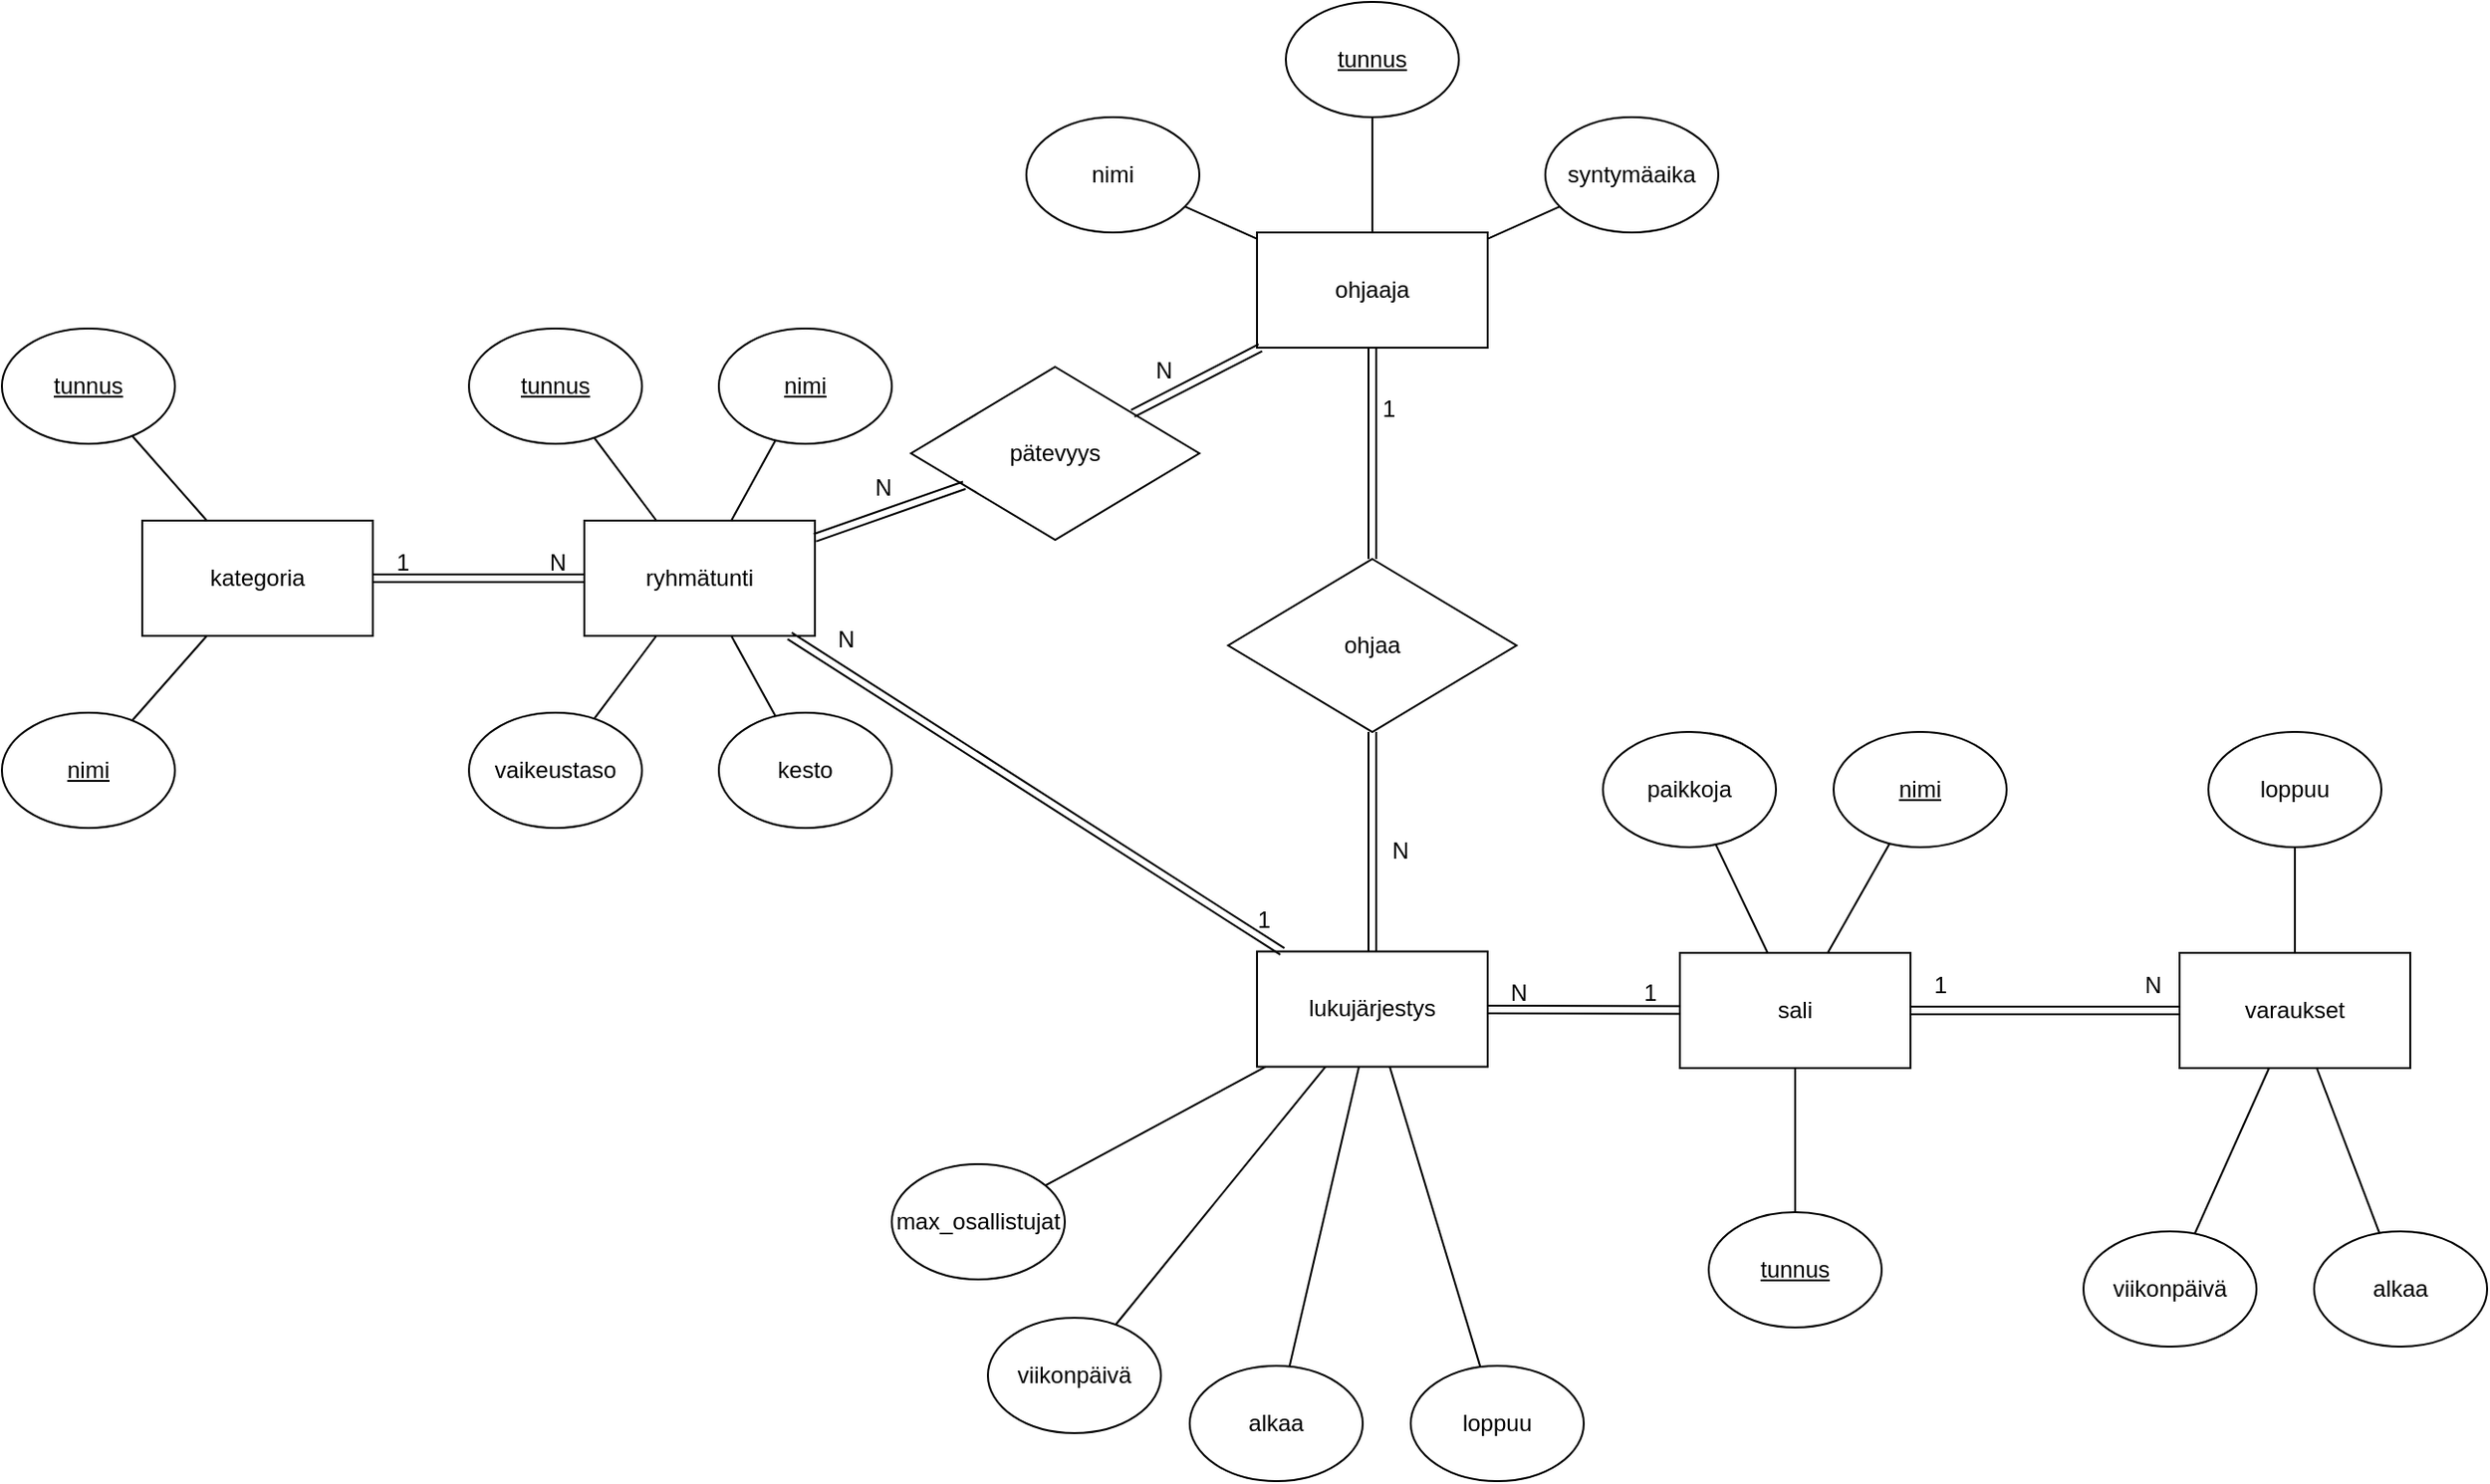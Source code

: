 <mxfile version="21.8.1" type="github">
  <diagram name="Page-1" id="rCQEHk5AixNXXwSne6Aq">
    <mxGraphModel dx="1658" dy="2015" grid="1" gridSize="10" guides="1" tooltips="1" connect="1" arrows="1" fold="1" page="1" pageScale="1" pageWidth="827" pageHeight="1169" math="0" shadow="0">
      <root>
        <mxCell id="0" />
        <mxCell id="1" parent="0" />
        <mxCell id="_bvSd32ubLVk9DA3Oi3Z-1" value="ryhmätunti" style="rounded=0;whiteSpace=wrap;html=1;" vertex="1" parent="1">
          <mxGeometry x="-200" y="250" width="120" height="60" as="geometry" />
        </mxCell>
        <mxCell id="_bvSd32ubLVk9DA3Oi3Z-2" value="kategoria" style="rounded=0;whiteSpace=wrap;html=1;" vertex="1" parent="1">
          <mxGeometry x="-430" y="250" width="120" height="60" as="geometry" />
        </mxCell>
        <mxCell id="_bvSd32ubLVk9DA3Oi3Z-3" value="ohjaaja" style="rounded=0;whiteSpace=wrap;html=1;" vertex="1" parent="1">
          <mxGeometry x="150" y="100" width="120" height="60" as="geometry" />
        </mxCell>
        <mxCell id="_bvSd32ubLVk9DA3Oi3Z-4" value="lukujärjestys" style="rounded=0;whiteSpace=wrap;html=1;" vertex="1" parent="1">
          <mxGeometry x="150" y="474.29" width="120" height="60" as="geometry" />
        </mxCell>
        <mxCell id="_bvSd32ubLVk9DA3Oi3Z-5" value="sali" style="rounded=0;whiteSpace=wrap;html=1;" vertex="1" parent="1">
          <mxGeometry x="370" y="475" width="120" height="60" as="geometry" />
        </mxCell>
        <mxCell id="_bvSd32ubLVk9DA3Oi3Z-6" value="&lt;u&gt;tunnus&lt;/u&gt;" style="ellipse;whiteSpace=wrap;html=1;" vertex="1" parent="1">
          <mxGeometry x="-260" y="150" width="90" height="60" as="geometry" />
        </mxCell>
        <mxCell id="_bvSd32ubLVk9DA3Oi3Z-7" value="&lt;u&gt;nimi&lt;/u&gt;" style="ellipse;whiteSpace=wrap;html=1;" vertex="1" parent="1">
          <mxGeometry x="-130" y="150" width="90" height="60" as="geometry" />
        </mxCell>
        <mxCell id="_bvSd32ubLVk9DA3Oi3Z-8" value="kesto" style="ellipse;whiteSpace=wrap;html=1;" vertex="1" parent="1">
          <mxGeometry x="-130" y="350" width="90" height="60" as="geometry" />
        </mxCell>
        <mxCell id="_bvSd32ubLVk9DA3Oi3Z-9" value="vaikeustaso" style="ellipse;whiteSpace=wrap;html=1;" vertex="1" parent="1">
          <mxGeometry x="-260" y="350" width="90" height="60" as="geometry" />
        </mxCell>
        <mxCell id="_bvSd32ubLVk9DA3Oi3Z-10" value="" style="endArrow=none;html=1;rounded=0;" edge="1" parent="1" source="_bvSd32ubLVk9DA3Oi3Z-9" target="_bvSd32ubLVk9DA3Oi3Z-1">
          <mxGeometry width="50" height="50" relative="1" as="geometry">
            <mxPoint x="-120" y="400" as="sourcePoint" />
            <mxPoint x="-70" y="350" as="targetPoint" />
          </mxGeometry>
        </mxCell>
        <mxCell id="_bvSd32ubLVk9DA3Oi3Z-11" value="" style="endArrow=none;html=1;rounded=0;" edge="1" parent="1" source="_bvSd32ubLVk9DA3Oi3Z-8" target="_bvSd32ubLVk9DA3Oi3Z-1">
          <mxGeometry width="50" height="50" relative="1" as="geometry">
            <mxPoint x="130" y="430" as="sourcePoint" />
            <mxPoint x="180" y="380" as="targetPoint" />
          </mxGeometry>
        </mxCell>
        <mxCell id="_bvSd32ubLVk9DA3Oi3Z-12" value="" style="endArrow=none;html=1;rounded=0;" edge="1" parent="1" source="_bvSd32ubLVk9DA3Oi3Z-6" target="_bvSd32ubLVk9DA3Oi3Z-1">
          <mxGeometry width="50" height="50" relative="1" as="geometry">
            <mxPoint x="130" y="430" as="sourcePoint" />
            <mxPoint x="180" y="380" as="targetPoint" />
          </mxGeometry>
        </mxCell>
        <mxCell id="_bvSd32ubLVk9DA3Oi3Z-13" value="" style="endArrow=none;html=1;rounded=0;" edge="1" parent="1" source="_bvSd32ubLVk9DA3Oi3Z-1" target="_bvSd32ubLVk9DA3Oi3Z-7">
          <mxGeometry width="50" height="50" relative="1" as="geometry">
            <mxPoint x="130" y="430" as="sourcePoint" />
            <mxPoint x="180" y="380" as="targetPoint" />
          </mxGeometry>
        </mxCell>
        <mxCell id="_bvSd32ubLVk9DA3Oi3Z-14" value="&lt;u&gt;nimi&lt;/u&gt;" style="ellipse;whiteSpace=wrap;html=1;" vertex="1" parent="1">
          <mxGeometry x="-503" y="350" width="90" height="60" as="geometry" />
        </mxCell>
        <mxCell id="_bvSd32ubLVk9DA3Oi3Z-15" value="&lt;u&gt;tunnus&lt;/u&gt;" style="ellipse;whiteSpace=wrap;html=1;" vertex="1" parent="1">
          <mxGeometry x="-503" y="150" width="90" height="60" as="geometry" />
        </mxCell>
        <mxCell id="_bvSd32ubLVk9DA3Oi3Z-16" value="" style="endArrow=none;html=1;rounded=0;" edge="1" parent="1" source="_bvSd32ubLVk9DA3Oi3Z-14" target="_bvSd32ubLVk9DA3Oi3Z-2">
          <mxGeometry width="50" height="50" relative="1" as="geometry">
            <mxPoint x="-340" y="430" as="sourcePoint" />
            <mxPoint x="-290" y="380" as="targetPoint" />
          </mxGeometry>
        </mxCell>
        <mxCell id="_bvSd32ubLVk9DA3Oi3Z-17" value="" style="endArrow=none;html=1;rounded=0;" edge="1" parent="1" source="_bvSd32ubLVk9DA3Oi3Z-2" target="_bvSd32ubLVk9DA3Oi3Z-15">
          <mxGeometry width="50" height="50" relative="1" as="geometry">
            <mxPoint x="-340" y="430" as="sourcePoint" />
            <mxPoint x="-290" y="380" as="targetPoint" />
          </mxGeometry>
        </mxCell>
        <mxCell id="_bvSd32ubLVk9DA3Oi3Z-18" value="nimi" style="ellipse;whiteSpace=wrap;html=1;" vertex="1" parent="1">
          <mxGeometry x="30" y="40" width="90" height="60" as="geometry" />
        </mxCell>
        <mxCell id="_bvSd32ubLVk9DA3Oi3Z-19" value="&lt;u&gt;tunnus&lt;/u&gt;" style="ellipse;whiteSpace=wrap;html=1;" vertex="1" parent="1">
          <mxGeometry x="165" y="-20" width="90" height="60" as="geometry" />
        </mxCell>
        <mxCell id="_bvSd32ubLVk9DA3Oi3Z-20" value="" style="endArrow=none;html=1;rounded=0;" edge="1" parent="1" source="_bvSd32ubLVk9DA3Oi3Z-19" target="_bvSd32ubLVk9DA3Oi3Z-3">
          <mxGeometry width="50" height="50" relative="1" as="geometry">
            <mxPoint x="465" as="sourcePoint" />
            <mxPoint x="515" y="-50" as="targetPoint" />
          </mxGeometry>
        </mxCell>
        <mxCell id="_bvSd32ubLVk9DA3Oi3Z-21" value="" style="endArrow=none;html=1;rounded=0;" edge="1" parent="1" source="_bvSd32ubLVk9DA3Oi3Z-18" target="_bvSd32ubLVk9DA3Oi3Z-3">
          <mxGeometry width="50" height="50" relative="1" as="geometry">
            <mxPoint x="465" as="sourcePoint" />
            <mxPoint x="515" y="-50" as="targetPoint" />
          </mxGeometry>
        </mxCell>
        <mxCell id="_bvSd32ubLVk9DA3Oi3Z-22" value="syntymäaika" style="ellipse;whiteSpace=wrap;html=1;" vertex="1" parent="1">
          <mxGeometry x="300" y="40" width="90" height="60" as="geometry" />
        </mxCell>
        <mxCell id="_bvSd32ubLVk9DA3Oi3Z-23" value="" style="endArrow=none;html=1;rounded=0;" edge="1" parent="1" source="_bvSd32ubLVk9DA3Oi3Z-22" target="_bvSd32ubLVk9DA3Oi3Z-3">
          <mxGeometry width="50" height="50" relative="1" as="geometry">
            <mxPoint x="465" as="sourcePoint" />
            <mxPoint x="515" y="-50" as="targetPoint" />
          </mxGeometry>
        </mxCell>
        <mxCell id="_bvSd32ubLVk9DA3Oi3Z-32" value="pätevyys" style="rhombus;whiteSpace=wrap;html=1;" vertex="1" parent="1">
          <mxGeometry x="-30" y="170" width="150" height="90" as="geometry" />
        </mxCell>
        <mxCell id="_bvSd32ubLVk9DA3Oi3Z-34" value="viikonpäivä" style="ellipse;whiteSpace=wrap;html=1;" vertex="1" parent="1">
          <mxGeometry x="10" y="665" width="90" height="60" as="geometry" />
        </mxCell>
        <mxCell id="_bvSd32ubLVk9DA3Oi3Z-35" value="alkaa" style="ellipse;whiteSpace=wrap;html=1;" vertex="1" parent="1">
          <mxGeometry x="115" y="690" width="90" height="60" as="geometry" />
        </mxCell>
        <mxCell id="_bvSd32ubLVk9DA3Oi3Z-36" value="loppuu" style="ellipse;whiteSpace=wrap;html=1;" vertex="1" parent="1">
          <mxGeometry x="230" y="690" width="90" height="60" as="geometry" />
        </mxCell>
        <mxCell id="_bvSd32ubLVk9DA3Oi3Z-37" value="" style="endArrow=none;html=1;rounded=0;" edge="1" parent="1" source="_bvSd32ubLVk9DA3Oi3Z-35" target="_bvSd32ubLVk9DA3Oi3Z-4">
          <mxGeometry width="50" height="50" relative="1" as="geometry">
            <mxPoint x="139" y="524.29" as="sourcePoint" />
            <mxPoint x="189" y="474.29" as="targetPoint" />
          </mxGeometry>
        </mxCell>
        <mxCell id="_bvSd32ubLVk9DA3Oi3Z-38" value="" style="endArrow=none;html=1;rounded=0;" edge="1" parent="1" source="_bvSd32ubLVk9DA3Oi3Z-36" target="_bvSd32ubLVk9DA3Oi3Z-4">
          <mxGeometry width="50" height="50" relative="1" as="geometry">
            <mxPoint x="189" y="524.29" as="sourcePoint" />
            <mxPoint x="239" y="474.29" as="targetPoint" />
          </mxGeometry>
        </mxCell>
        <mxCell id="_bvSd32ubLVk9DA3Oi3Z-39" value="" style="endArrow=none;html=1;rounded=0;" edge="1" parent="1" source="_bvSd32ubLVk9DA3Oi3Z-34" target="_bvSd32ubLVk9DA3Oi3Z-4">
          <mxGeometry width="50" height="50" relative="1" as="geometry">
            <mxPoint x="189" y="524.29" as="sourcePoint" />
            <mxPoint x="239" y="474.29" as="targetPoint" />
          </mxGeometry>
        </mxCell>
        <mxCell id="_bvSd32ubLVk9DA3Oi3Z-40" value="max_osallistujat" style="ellipse;whiteSpace=wrap;html=1;" vertex="1" parent="1">
          <mxGeometry x="-40" y="585" width="90" height="60" as="geometry" />
        </mxCell>
        <mxCell id="_bvSd32ubLVk9DA3Oi3Z-41" value="" style="endArrow=none;html=1;rounded=0;" edge="1" parent="1" source="_bvSd32ubLVk9DA3Oi3Z-40" target="_bvSd32ubLVk9DA3Oi3Z-4">
          <mxGeometry width="50" height="50" relative="1" as="geometry">
            <mxPoint x="29" y="624.29" as="sourcePoint" />
            <mxPoint x="79" y="574.29" as="targetPoint" />
          </mxGeometry>
        </mxCell>
        <mxCell id="_bvSd32ubLVk9DA3Oi3Z-42" value="&lt;u&gt;nimi&lt;/u&gt;" style="ellipse;whiteSpace=wrap;html=1;" vertex="1" parent="1">
          <mxGeometry x="450" y="360" width="90" height="60" as="geometry" />
        </mxCell>
        <mxCell id="_bvSd32ubLVk9DA3Oi3Z-43" value="&lt;u&gt;tunnus&lt;/u&gt;" style="ellipse;whiteSpace=wrap;html=1;" vertex="1" parent="1">
          <mxGeometry x="385" y="610" width="90" height="60" as="geometry" />
        </mxCell>
        <mxCell id="_bvSd32ubLVk9DA3Oi3Z-44" value="" style="endArrow=none;html=1;rounded=0;" edge="1" parent="1" source="_bvSd32ubLVk9DA3Oi3Z-5" target="_bvSd32ubLVk9DA3Oi3Z-43">
          <mxGeometry width="50" height="50" relative="1" as="geometry">
            <mxPoint x="510" y="525" as="sourcePoint" />
            <mxPoint x="560" y="475" as="targetPoint" />
          </mxGeometry>
        </mxCell>
        <mxCell id="_bvSd32ubLVk9DA3Oi3Z-45" value="" style="endArrow=none;html=1;rounded=0;" edge="1" parent="1" source="_bvSd32ubLVk9DA3Oi3Z-5" target="_bvSd32ubLVk9DA3Oi3Z-42">
          <mxGeometry width="50" height="50" relative="1" as="geometry">
            <mxPoint x="510" y="525" as="sourcePoint" />
            <mxPoint x="560" y="475" as="targetPoint" />
          </mxGeometry>
        </mxCell>
        <mxCell id="_bvSd32ubLVk9DA3Oi3Z-48" value="" style="endArrow=none;html=1;rounded=0;" edge="1" parent="1" source="_bvSd32ubLVk9DA3Oi3Z-5" target="_bvSd32ubLVk9DA3Oi3Z-47">
          <mxGeometry width="50" height="50" relative="1" as="geometry">
            <mxPoint x="500" y="555" as="sourcePoint" />
            <mxPoint x="550" y="605" as="targetPoint" />
          </mxGeometry>
        </mxCell>
        <mxCell id="_bvSd32ubLVk9DA3Oi3Z-47" value="paikkoja" style="ellipse;whiteSpace=wrap;html=1;" vertex="1" parent="1">
          <mxGeometry x="330" y="360" width="90" height="60" as="geometry" />
        </mxCell>
        <mxCell id="_bvSd32ubLVk9DA3Oi3Z-55" value="" style="shape=link;html=1;rounded=0;" edge="1" parent="1" source="_bvSd32ubLVk9DA3Oi3Z-2" target="_bvSd32ubLVk9DA3Oi3Z-1">
          <mxGeometry relative="1" as="geometry">
            <mxPoint x="-280" y="270" as="sourcePoint" />
            <mxPoint x="-120" y="270" as="targetPoint" />
          </mxGeometry>
        </mxCell>
        <mxCell id="_bvSd32ubLVk9DA3Oi3Z-56" value="N" style="resizable=0;html=1;whiteSpace=wrap;align=left;verticalAlign=bottom;" connectable="0" vertex="1" parent="_bvSd32ubLVk9DA3Oi3Z-55">
          <mxGeometry x="-1" relative="1" as="geometry">
            <mxPoint x="90" as="offset" />
          </mxGeometry>
        </mxCell>
        <mxCell id="_bvSd32ubLVk9DA3Oi3Z-57" value="1" style="resizable=0;html=1;whiteSpace=wrap;align=right;verticalAlign=bottom;" connectable="0" vertex="1" parent="_bvSd32ubLVk9DA3Oi3Z-55">
          <mxGeometry x="1" relative="1" as="geometry">
            <mxPoint x="-90" as="offset" />
          </mxGeometry>
        </mxCell>
        <mxCell id="_bvSd32ubLVk9DA3Oi3Z-58" value="" style="shape=link;html=1;rounded=0;" edge="1" parent="1" source="_bvSd32ubLVk9DA3Oi3Z-32" target="_bvSd32ubLVk9DA3Oi3Z-3">
          <mxGeometry relative="1" as="geometry">
            <mxPoint x="-30" y="240" as="sourcePoint" />
            <mxPoint x="130" y="240" as="targetPoint" />
          </mxGeometry>
        </mxCell>
        <mxCell id="_bvSd32ubLVk9DA3Oi3Z-59" value="N" style="resizable=0;html=1;whiteSpace=wrap;align=right;verticalAlign=bottom;" connectable="0" vertex="1" parent="_bvSd32ubLVk9DA3Oi3Z-58">
          <mxGeometry x="1" relative="1" as="geometry">
            <mxPoint x="-44" y="20" as="offset" />
          </mxGeometry>
        </mxCell>
        <mxCell id="_bvSd32ubLVk9DA3Oi3Z-61" value="" style="shape=link;html=1;rounded=0;" edge="1" parent="1" source="_bvSd32ubLVk9DA3Oi3Z-1" target="_bvSd32ubLVk9DA3Oi3Z-32">
          <mxGeometry relative="1" as="geometry">
            <mxPoint x="-100" y="230" as="sourcePoint" />
            <mxPoint x="60" y="230" as="targetPoint" />
          </mxGeometry>
        </mxCell>
        <mxCell id="_bvSd32ubLVk9DA3Oi3Z-62" value="N" style="resizable=0;html=1;whiteSpace=wrap;align=right;verticalAlign=bottom;" connectable="0" vertex="1" parent="_bvSd32ubLVk9DA3Oi3Z-61">
          <mxGeometry x="1" relative="1" as="geometry">
            <mxPoint x="-36" y="10" as="offset" />
          </mxGeometry>
        </mxCell>
        <mxCell id="_bvSd32ubLVk9DA3Oi3Z-65" value="ohjaa" style="rhombus;whiteSpace=wrap;html=1;" vertex="1" parent="1">
          <mxGeometry x="135" y="270" width="150" height="90" as="geometry" />
        </mxCell>
        <mxCell id="_bvSd32ubLVk9DA3Oi3Z-66" value="" style="shape=link;html=1;rounded=0;" edge="1" parent="1" source="_bvSd32ubLVk9DA3Oi3Z-65" target="_bvSd32ubLVk9DA3Oi3Z-3">
          <mxGeometry relative="1" as="geometry">
            <mxPoint x="190" y="260" as="sourcePoint" />
            <mxPoint x="350" y="270" as="targetPoint" />
          </mxGeometry>
        </mxCell>
        <mxCell id="_bvSd32ubLVk9DA3Oi3Z-67" value="1" style="resizable=0;html=1;whiteSpace=wrap;align=right;verticalAlign=bottom;" connectable="0" vertex="1" parent="_bvSd32ubLVk9DA3Oi3Z-66">
          <mxGeometry x="1" relative="1" as="geometry">
            <mxPoint x="13" y="40" as="offset" />
          </mxGeometry>
        </mxCell>
        <mxCell id="_bvSd32ubLVk9DA3Oi3Z-68" value="" style="shape=link;html=1;rounded=0;" edge="1" parent="1" source="_bvSd32ubLVk9DA3Oi3Z-65" target="_bvSd32ubLVk9DA3Oi3Z-4">
          <mxGeometry relative="1" as="geometry">
            <mxPoint x="-10" y="390" as="sourcePoint" />
            <mxPoint x="150" y="390" as="targetPoint" />
          </mxGeometry>
        </mxCell>
        <mxCell id="_bvSd32ubLVk9DA3Oi3Z-69" value="N" style="resizable=0;html=1;whiteSpace=wrap;align=right;verticalAlign=bottom;" connectable="0" vertex="1" parent="_bvSd32ubLVk9DA3Oi3Z-68">
          <mxGeometry x="1" relative="1" as="geometry">
            <mxPoint x="20" y="-44" as="offset" />
          </mxGeometry>
        </mxCell>
        <mxCell id="_bvSd32ubLVk9DA3Oi3Z-70" value="" style="shape=link;html=1;rounded=0;" edge="1" parent="1" source="_bvSd32ubLVk9DA3Oi3Z-1" target="_bvSd32ubLVk9DA3Oi3Z-4">
          <mxGeometry relative="1" as="geometry">
            <mxPoint x="-140" y="610" as="sourcePoint" />
            <mxPoint x="20" y="610" as="targetPoint" />
          </mxGeometry>
        </mxCell>
        <mxCell id="_bvSd32ubLVk9DA3Oi3Z-71" value="1" style="resizable=0;html=1;whiteSpace=wrap;align=right;verticalAlign=bottom;" connectable="0" vertex="1" parent="_bvSd32ubLVk9DA3Oi3Z-70">
          <mxGeometry x="1" relative="1" as="geometry">
            <mxPoint x="-5" y="-8" as="offset" />
          </mxGeometry>
        </mxCell>
        <mxCell id="_bvSd32ubLVk9DA3Oi3Z-72" value="" style="shape=link;html=1;rounded=0;" edge="1" parent="1" source="_bvSd32ubLVk9DA3Oi3Z-4" target="_bvSd32ubLVk9DA3Oi3Z-5">
          <mxGeometry relative="1" as="geometry">
            <mxPoint x="310" y="500" as="sourcePoint" />
            <mxPoint x="470" y="500" as="targetPoint" />
          </mxGeometry>
        </mxCell>
        <mxCell id="_bvSd32ubLVk9DA3Oi3Z-73" value="N" style="resizable=0;html=1;whiteSpace=wrap;align=left;verticalAlign=bottom;" connectable="0" vertex="1" parent="_bvSd32ubLVk9DA3Oi3Z-72">
          <mxGeometry x="-1" relative="1" as="geometry">
            <mxPoint x="10" as="offset" />
          </mxGeometry>
        </mxCell>
        <mxCell id="_bvSd32ubLVk9DA3Oi3Z-74" value="1" style="resizable=0;html=1;whiteSpace=wrap;align=right;verticalAlign=bottom;" connectable="0" vertex="1" parent="_bvSd32ubLVk9DA3Oi3Z-72">
          <mxGeometry x="1" relative="1" as="geometry">
            <mxPoint x="-10" as="offset" />
          </mxGeometry>
        </mxCell>
        <mxCell id="_bvSd32ubLVk9DA3Oi3Z-93" value="N" style="resizable=0;html=1;whiteSpace=wrap;align=left;verticalAlign=bottom;" connectable="0" vertex="1" parent="_bvSd32ubLVk9DA3Oi3Z-72">
          <mxGeometry x="-1" relative="1" as="geometry">
            <mxPoint x="-340" y="-184" as="offset" />
          </mxGeometry>
        </mxCell>
        <mxCell id="_bvSd32ubLVk9DA3Oi3Z-80" value="varaukset" style="rounded=0;whiteSpace=wrap;html=1;" vertex="1" parent="1">
          <mxGeometry x="630" y="475" width="120" height="60" as="geometry" />
        </mxCell>
        <mxCell id="_bvSd32ubLVk9DA3Oi3Z-83" value="" style="shape=link;html=1;rounded=0;" edge="1" parent="1" source="_bvSd32ubLVk9DA3Oi3Z-80" target="_bvSd32ubLVk9DA3Oi3Z-5">
          <mxGeometry relative="1" as="geometry">
            <mxPoint x="380" y="580" as="sourcePoint" />
            <mxPoint x="480" y="581" as="targetPoint" />
          </mxGeometry>
        </mxCell>
        <mxCell id="_bvSd32ubLVk9DA3Oi3Z-84" value="N" style="resizable=0;html=1;whiteSpace=wrap;align=left;verticalAlign=bottom;" connectable="0" vertex="1" parent="_bvSd32ubLVk9DA3Oi3Z-83">
          <mxGeometry x="-1" relative="1" as="geometry">
            <mxPoint x="-20" y="-5" as="offset" />
          </mxGeometry>
        </mxCell>
        <mxCell id="_bvSd32ubLVk9DA3Oi3Z-85" value="1" style="resizable=0;html=1;whiteSpace=wrap;align=right;verticalAlign=bottom;" connectable="0" vertex="1" parent="_bvSd32ubLVk9DA3Oi3Z-83">
          <mxGeometry x="1" relative="1" as="geometry">
            <mxPoint x="20" y="-5" as="offset" />
          </mxGeometry>
        </mxCell>
        <mxCell id="_bvSd32ubLVk9DA3Oi3Z-86" value="viikonpäivä" style="ellipse;whiteSpace=wrap;html=1;" vertex="1" parent="1">
          <mxGeometry x="580" y="620" width="90" height="60" as="geometry" />
        </mxCell>
        <mxCell id="_bvSd32ubLVk9DA3Oi3Z-87" value="alkaa" style="ellipse;whiteSpace=wrap;html=1;" vertex="1" parent="1">
          <mxGeometry x="700" y="620" width="90" height="60" as="geometry" />
        </mxCell>
        <mxCell id="_bvSd32ubLVk9DA3Oi3Z-88" value="loppuu" style="ellipse;whiteSpace=wrap;html=1;" vertex="1" parent="1">
          <mxGeometry x="645" y="360" width="90" height="60" as="geometry" />
        </mxCell>
        <mxCell id="_bvSd32ubLVk9DA3Oi3Z-89" value="" style="endArrow=none;html=1;rounded=0;" edge="1" parent="1" source="_bvSd32ubLVk9DA3Oi3Z-86" target="_bvSd32ubLVk9DA3Oi3Z-80">
          <mxGeometry width="50" height="50" relative="1" as="geometry">
            <mxPoint x="390" y="580" as="sourcePoint" />
            <mxPoint x="440" y="530" as="targetPoint" />
          </mxGeometry>
        </mxCell>
        <mxCell id="_bvSd32ubLVk9DA3Oi3Z-91" value="" style="endArrow=none;html=1;rounded=0;" edge="1" parent="1" source="_bvSd32ubLVk9DA3Oi3Z-87" target="_bvSd32ubLVk9DA3Oi3Z-80">
          <mxGeometry width="50" height="50" relative="1" as="geometry">
            <mxPoint x="390" y="580" as="sourcePoint" />
            <mxPoint x="440" y="530" as="targetPoint" />
          </mxGeometry>
        </mxCell>
        <mxCell id="_bvSd32ubLVk9DA3Oi3Z-92" value="" style="endArrow=none;html=1;rounded=0;" edge="1" parent="1" source="_bvSd32ubLVk9DA3Oi3Z-88" target="_bvSd32ubLVk9DA3Oi3Z-80">
          <mxGeometry width="50" height="50" relative="1" as="geometry">
            <mxPoint x="654" y="661" as="sourcePoint" />
            <mxPoint x="691" y="545" as="targetPoint" />
          </mxGeometry>
        </mxCell>
      </root>
    </mxGraphModel>
  </diagram>
</mxfile>
